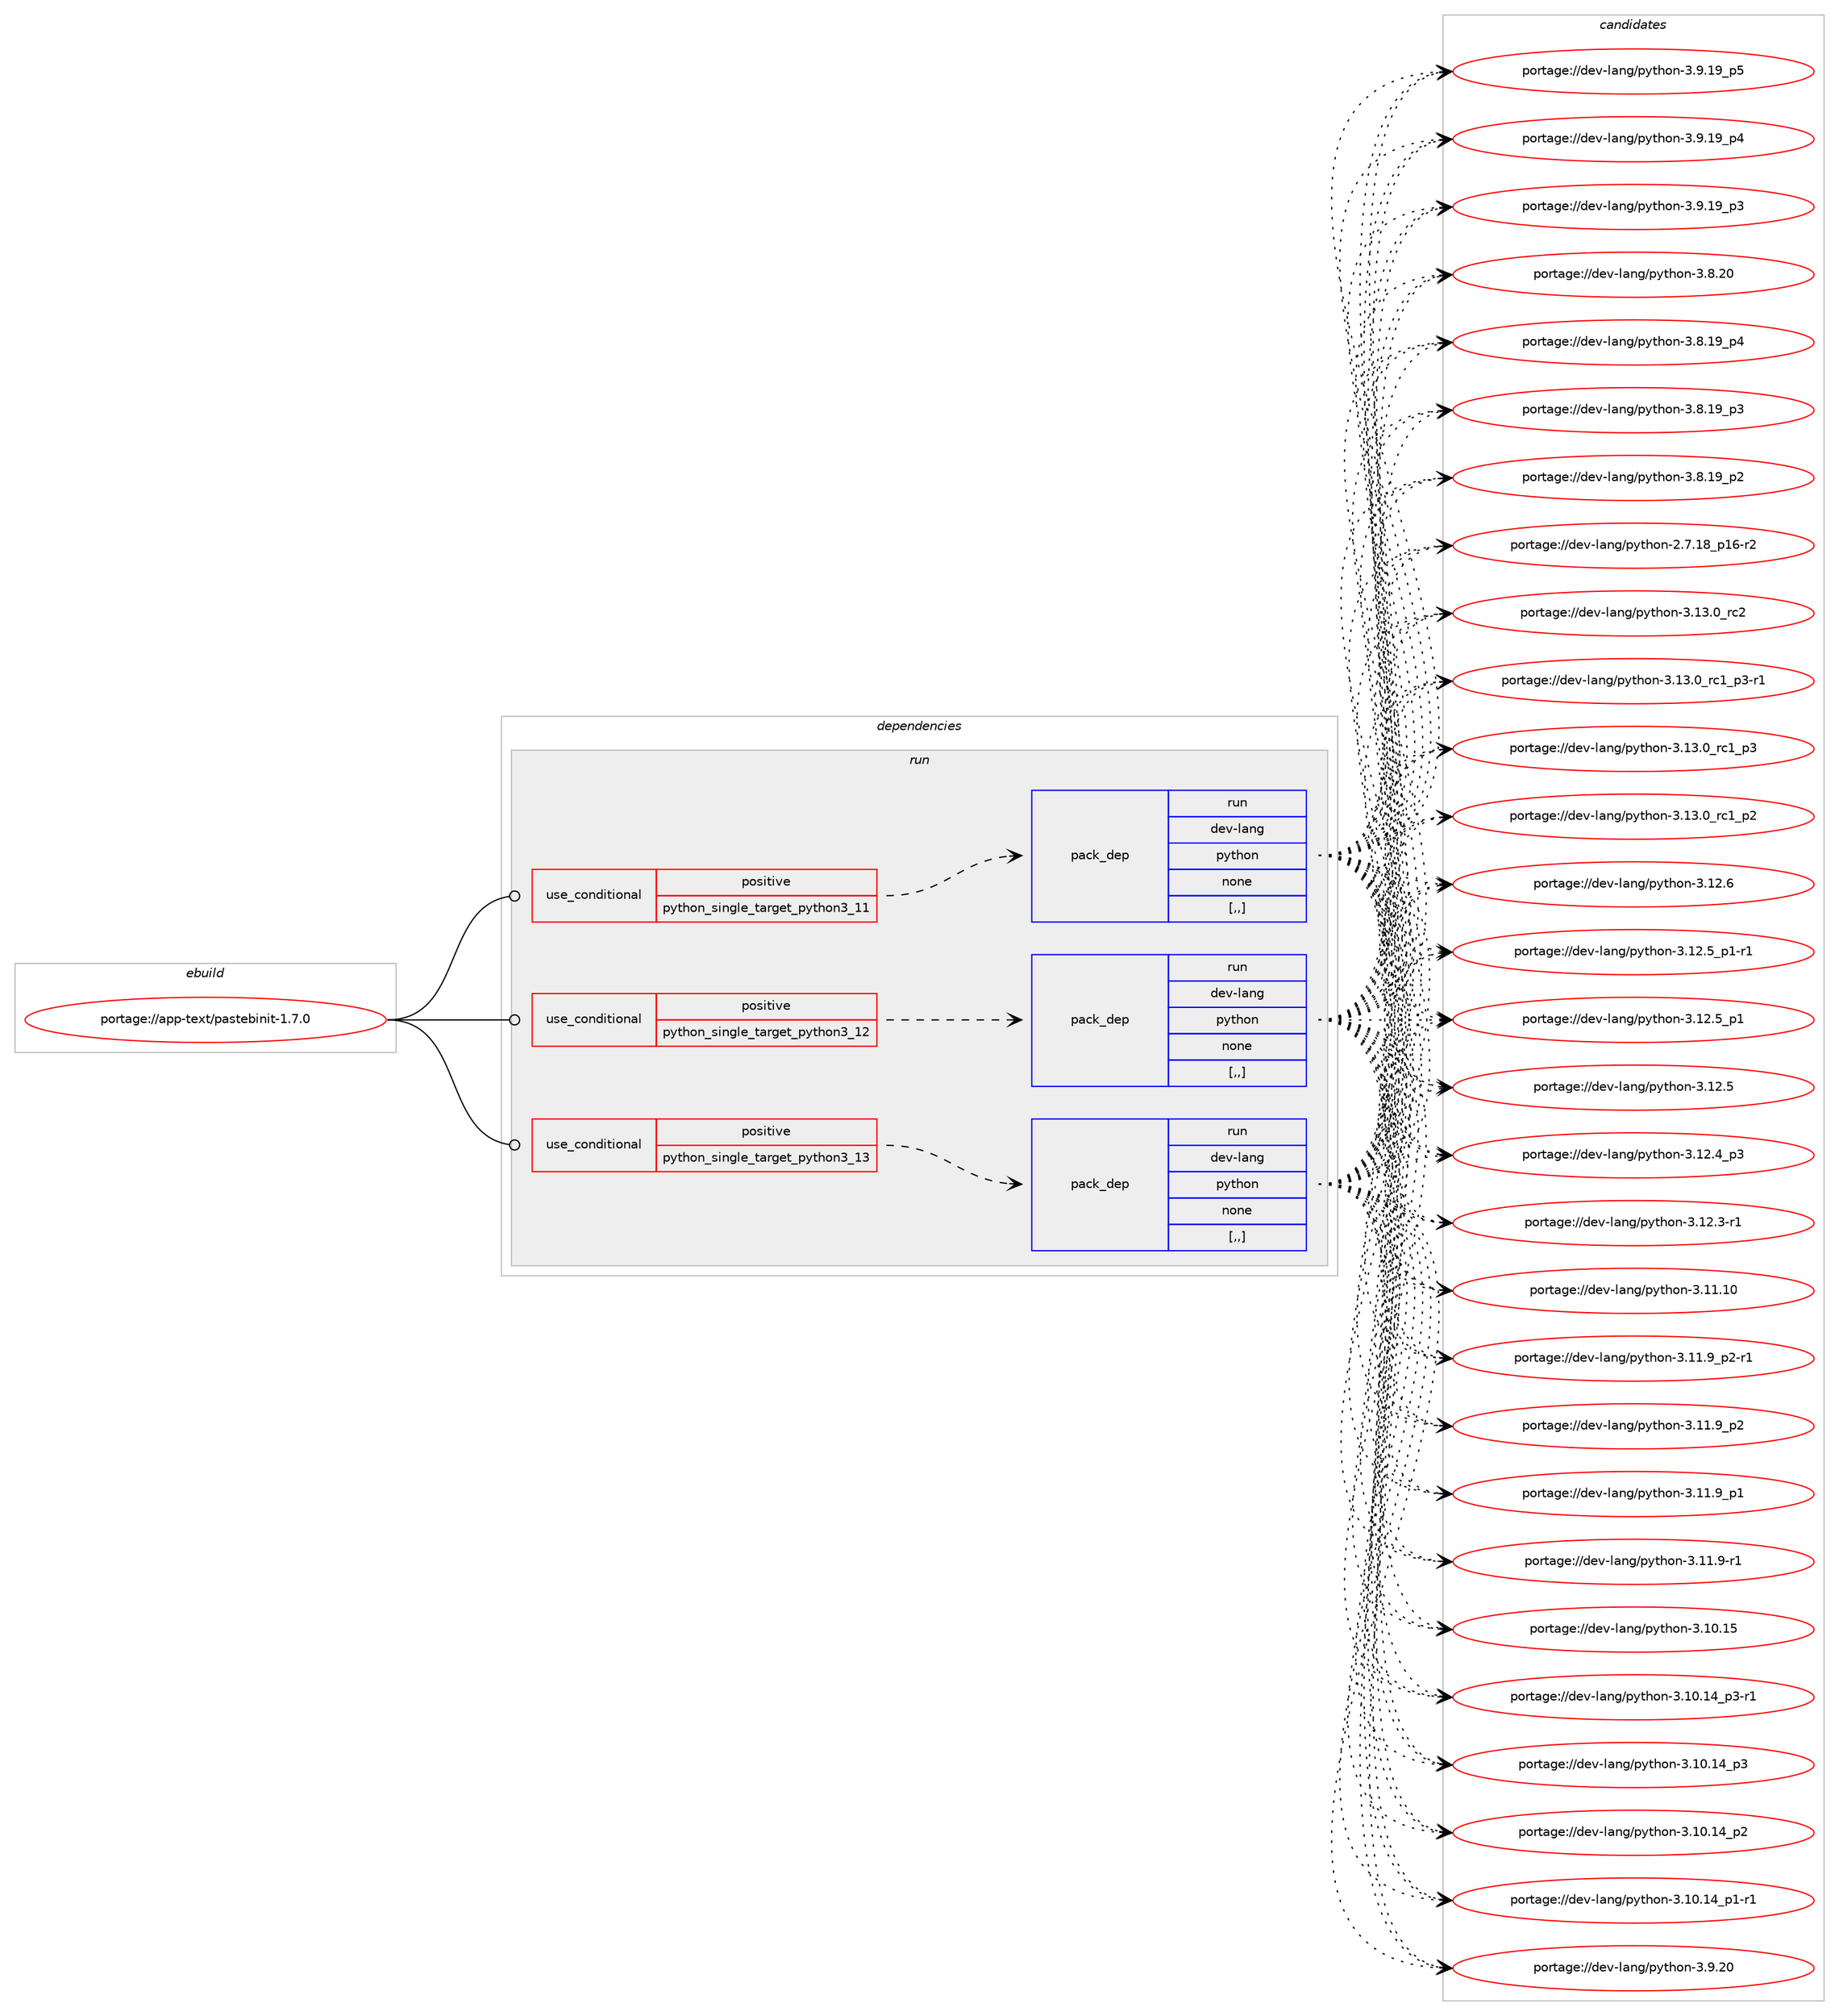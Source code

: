 digraph prolog {

# *************
# Graph options
# *************

newrank=true;
concentrate=true;
compound=true;
graph [rankdir=LR,fontname=Helvetica,fontsize=10,ranksep=1.5];#, ranksep=2.5, nodesep=0.2];
edge  [arrowhead=vee];
node  [fontname=Helvetica,fontsize=10];

# **********
# The ebuild
# **********

subgraph cluster_leftcol {
color=gray;
label=<<i>ebuild</i>>;
id [label="portage://app-text/pastebinit-1.7.0", color=red, width=4, href="../app-text/pastebinit-1.7.0.svg"];
}

# ****************
# The dependencies
# ****************

subgraph cluster_midcol {
color=gray;
label=<<i>dependencies</i>>;
subgraph cluster_compile {
fillcolor="#eeeeee";
style=filled;
label=<<i>compile</i>>;
}
subgraph cluster_compileandrun {
fillcolor="#eeeeee";
style=filled;
label=<<i>compile and run</i>>;
}
subgraph cluster_run {
fillcolor="#eeeeee";
style=filled;
label=<<i>run</i>>;
subgraph cond145233 {
dependency550851 [label=<<TABLE BORDER="0" CELLBORDER="1" CELLSPACING="0" CELLPADDING="4"><TR><TD ROWSPAN="3" CELLPADDING="10">use_conditional</TD></TR><TR><TD>positive</TD></TR><TR><TD>python_single_target_python3_11</TD></TR></TABLE>>, shape=none, color=red];
subgraph pack401512 {
dependency550852 [label=<<TABLE BORDER="0" CELLBORDER="1" CELLSPACING="0" CELLPADDING="4" WIDTH="220"><TR><TD ROWSPAN="6" CELLPADDING="30">pack_dep</TD></TR><TR><TD WIDTH="110">run</TD></TR><TR><TD>dev-lang</TD></TR><TR><TD>python</TD></TR><TR><TD>none</TD></TR><TR><TD>[,,]</TD></TR></TABLE>>, shape=none, color=blue];
}
dependency550851:e -> dependency550852:w [weight=20,style="dashed",arrowhead="vee"];
}
id:e -> dependency550851:w [weight=20,style="solid",arrowhead="odot"];
subgraph cond145234 {
dependency550853 [label=<<TABLE BORDER="0" CELLBORDER="1" CELLSPACING="0" CELLPADDING="4"><TR><TD ROWSPAN="3" CELLPADDING="10">use_conditional</TD></TR><TR><TD>positive</TD></TR><TR><TD>python_single_target_python3_12</TD></TR></TABLE>>, shape=none, color=red];
subgraph pack401513 {
dependency550854 [label=<<TABLE BORDER="0" CELLBORDER="1" CELLSPACING="0" CELLPADDING="4" WIDTH="220"><TR><TD ROWSPAN="6" CELLPADDING="30">pack_dep</TD></TR><TR><TD WIDTH="110">run</TD></TR><TR><TD>dev-lang</TD></TR><TR><TD>python</TD></TR><TR><TD>none</TD></TR><TR><TD>[,,]</TD></TR></TABLE>>, shape=none, color=blue];
}
dependency550853:e -> dependency550854:w [weight=20,style="dashed",arrowhead="vee"];
}
id:e -> dependency550853:w [weight=20,style="solid",arrowhead="odot"];
subgraph cond145235 {
dependency550855 [label=<<TABLE BORDER="0" CELLBORDER="1" CELLSPACING="0" CELLPADDING="4"><TR><TD ROWSPAN="3" CELLPADDING="10">use_conditional</TD></TR><TR><TD>positive</TD></TR><TR><TD>python_single_target_python3_13</TD></TR></TABLE>>, shape=none, color=red];
subgraph pack401514 {
dependency550856 [label=<<TABLE BORDER="0" CELLBORDER="1" CELLSPACING="0" CELLPADDING="4" WIDTH="220"><TR><TD ROWSPAN="6" CELLPADDING="30">pack_dep</TD></TR><TR><TD WIDTH="110">run</TD></TR><TR><TD>dev-lang</TD></TR><TR><TD>python</TD></TR><TR><TD>none</TD></TR><TR><TD>[,,]</TD></TR></TABLE>>, shape=none, color=blue];
}
dependency550855:e -> dependency550856:w [weight=20,style="dashed",arrowhead="vee"];
}
id:e -> dependency550855:w [weight=20,style="solid",arrowhead="odot"];
}
}

# **************
# The candidates
# **************

subgraph cluster_choices {
rank=same;
color=gray;
label=<<i>candidates</i>>;

subgraph choice401512 {
color=black;
nodesep=1;
choice10010111845108971101034711212111610411111045514649514648951149950 [label="portage://dev-lang/python-3.13.0_rc2", color=red, width=4,href="../dev-lang/python-3.13.0_rc2.svg"];
choice1001011184510897110103471121211161041111104551464951464895114994995112514511449 [label="portage://dev-lang/python-3.13.0_rc1_p3-r1", color=red, width=4,href="../dev-lang/python-3.13.0_rc1_p3-r1.svg"];
choice100101118451089711010347112121116104111110455146495146489511499499511251 [label="portage://dev-lang/python-3.13.0_rc1_p3", color=red, width=4,href="../dev-lang/python-3.13.0_rc1_p3.svg"];
choice100101118451089711010347112121116104111110455146495146489511499499511250 [label="portage://dev-lang/python-3.13.0_rc1_p2", color=red, width=4,href="../dev-lang/python-3.13.0_rc1_p2.svg"];
choice10010111845108971101034711212111610411111045514649504654 [label="portage://dev-lang/python-3.12.6", color=red, width=4,href="../dev-lang/python-3.12.6.svg"];
choice1001011184510897110103471121211161041111104551464950465395112494511449 [label="portage://dev-lang/python-3.12.5_p1-r1", color=red, width=4,href="../dev-lang/python-3.12.5_p1-r1.svg"];
choice100101118451089711010347112121116104111110455146495046539511249 [label="portage://dev-lang/python-3.12.5_p1", color=red, width=4,href="../dev-lang/python-3.12.5_p1.svg"];
choice10010111845108971101034711212111610411111045514649504653 [label="portage://dev-lang/python-3.12.5", color=red, width=4,href="../dev-lang/python-3.12.5.svg"];
choice100101118451089711010347112121116104111110455146495046529511251 [label="portage://dev-lang/python-3.12.4_p3", color=red, width=4,href="../dev-lang/python-3.12.4_p3.svg"];
choice100101118451089711010347112121116104111110455146495046514511449 [label="portage://dev-lang/python-3.12.3-r1", color=red, width=4,href="../dev-lang/python-3.12.3-r1.svg"];
choice1001011184510897110103471121211161041111104551464949464948 [label="portage://dev-lang/python-3.11.10", color=red, width=4,href="../dev-lang/python-3.11.10.svg"];
choice1001011184510897110103471121211161041111104551464949465795112504511449 [label="portage://dev-lang/python-3.11.9_p2-r1", color=red, width=4,href="../dev-lang/python-3.11.9_p2-r1.svg"];
choice100101118451089711010347112121116104111110455146494946579511250 [label="portage://dev-lang/python-3.11.9_p2", color=red, width=4,href="../dev-lang/python-3.11.9_p2.svg"];
choice100101118451089711010347112121116104111110455146494946579511249 [label="portage://dev-lang/python-3.11.9_p1", color=red, width=4,href="../dev-lang/python-3.11.9_p1.svg"];
choice100101118451089711010347112121116104111110455146494946574511449 [label="portage://dev-lang/python-3.11.9-r1", color=red, width=4,href="../dev-lang/python-3.11.9-r1.svg"];
choice1001011184510897110103471121211161041111104551464948464953 [label="portage://dev-lang/python-3.10.15", color=red, width=4,href="../dev-lang/python-3.10.15.svg"];
choice100101118451089711010347112121116104111110455146494846495295112514511449 [label="portage://dev-lang/python-3.10.14_p3-r1", color=red, width=4,href="../dev-lang/python-3.10.14_p3-r1.svg"];
choice10010111845108971101034711212111610411111045514649484649529511251 [label="portage://dev-lang/python-3.10.14_p3", color=red, width=4,href="../dev-lang/python-3.10.14_p3.svg"];
choice10010111845108971101034711212111610411111045514649484649529511250 [label="portage://dev-lang/python-3.10.14_p2", color=red, width=4,href="../dev-lang/python-3.10.14_p2.svg"];
choice100101118451089711010347112121116104111110455146494846495295112494511449 [label="portage://dev-lang/python-3.10.14_p1-r1", color=red, width=4,href="../dev-lang/python-3.10.14_p1-r1.svg"];
choice10010111845108971101034711212111610411111045514657465048 [label="portage://dev-lang/python-3.9.20", color=red, width=4,href="../dev-lang/python-3.9.20.svg"];
choice100101118451089711010347112121116104111110455146574649579511253 [label="portage://dev-lang/python-3.9.19_p5", color=red, width=4,href="../dev-lang/python-3.9.19_p5.svg"];
choice100101118451089711010347112121116104111110455146574649579511252 [label="portage://dev-lang/python-3.9.19_p4", color=red, width=4,href="../dev-lang/python-3.9.19_p4.svg"];
choice100101118451089711010347112121116104111110455146574649579511251 [label="portage://dev-lang/python-3.9.19_p3", color=red, width=4,href="../dev-lang/python-3.9.19_p3.svg"];
choice10010111845108971101034711212111610411111045514656465048 [label="portage://dev-lang/python-3.8.20", color=red, width=4,href="../dev-lang/python-3.8.20.svg"];
choice100101118451089711010347112121116104111110455146564649579511252 [label="portage://dev-lang/python-3.8.19_p4", color=red, width=4,href="../dev-lang/python-3.8.19_p4.svg"];
choice100101118451089711010347112121116104111110455146564649579511251 [label="portage://dev-lang/python-3.8.19_p3", color=red, width=4,href="../dev-lang/python-3.8.19_p3.svg"];
choice100101118451089711010347112121116104111110455146564649579511250 [label="portage://dev-lang/python-3.8.19_p2", color=red, width=4,href="../dev-lang/python-3.8.19_p2.svg"];
choice100101118451089711010347112121116104111110455046554649569511249544511450 [label="portage://dev-lang/python-2.7.18_p16-r2", color=red, width=4,href="../dev-lang/python-2.7.18_p16-r2.svg"];
dependency550852:e -> choice10010111845108971101034711212111610411111045514649514648951149950:w [style=dotted,weight="100"];
dependency550852:e -> choice1001011184510897110103471121211161041111104551464951464895114994995112514511449:w [style=dotted,weight="100"];
dependency550852:e -> choice100101118451089711010347112121116104111110455146495146489511499499511251:w [style=dotted,weight="100"];
dependency550852:e -> choice100101118451089711010347112121116104111110455146495146489511499499511250:w [style=dotted,weight="100"];
dependency550852:e -> choice10010111845108971101034711212111610411111045514649504654:w [style=dotted,weight="100"];
dependency550852:e -> choice1001011184510897110103471121211161041111104551464950465395112494511449:w [style=dotted,weight="100"];
dependency550852:e -> choice100101118451089711010347112121116104111110455146495046539511249:w [style=dotted,weight="100"];
dependency550852:e -> choice10010111845108971101034711212111610411111045514649504653:w [style=dotted,weight="100"];
dependency550852:e -> choice100101118451089711010347112121116104111110455146495046529511251:w [style=dotted,weight="100"];
dependency550852:e -> choice100101118451089711010347112121116104111110455146495046514511449:w [style=dotted,weight="100"];
dependency550852:e -> choice1001011184510897110103471121211161041111104551464949464948:w [style=dotted,weight="100"];
dependency550852:e -> choice1001011184510897110103471121211161041111104551464949465795112504511449:w [style=dotted,weight="100"];
dependency550852:e -> choice100101118451089711010347112121116104111110455146494946579511250:w [style=dotted,weight="100"];
dependency550852:e -> choice100101118451089711010347112121116104111110455146494946579511249:w [style=dotted,weight="100"];
dependency550852:e -> choice100101118451089711010347112121116104111110455146494946574511449:w [style=dotted,weight="100"];
dependency550852:e -> choice1001011184510897110103471121211161041111104551464948464953:w [style=dotted,weight="100"];
dependency550852:e -> choice100101118451089711010347112121116104111110455146494846495295112514511449:w [style=dotted,weight="100"];
dependency550852:e -> choice10010111845108971101034711212111610411111045514649484649529511251:w [style=dotted,weight="100"];
dependency550852:e -> choice10010111845108971101034711212111610411111045514649484649529511250:w [style=dotted,weight="100"];
dependency550852:e -> choice100101118451089711010347112121116104111110455146494846495295112494511449:w [style=dotted,weight="100"];
dependency550852:e -> choice10010111845108971101034711212111610411111045514657465048:w [style=dotted,weight="100"];
dependency550852:e -> choice100101118451089711010347112121116104111110455146574649579511253:w [style=dotted,weight="100"];
dependency550852:e -> choice100101118451089711010347112121116104111110455146574649579511252:w [style=dotted,weight="100"];
dependency550852:e -> choice100101118451089711010347112121116104111110455146574649579511251:w [style=dotted,weight="100"];
dependency550852:e -> choice10010111845108971101034711212111610411111045514656465048:w [style=dotted,weight="100"];
dependency550852:e -> choice100101118451089711010347112121116104111110455146564649579511252:w [style=dotted,weight="100"];
dependency550852:e -> choice100101118451089711010347112121116104111110455146564649579511251:w [style=dotted,weight="100"];
dependency550852:e -> choice100101118451089711010347112121116104111110455146564649579511250:w [style=dotted,weight="100"];
dependency550852:e -> choice100101118451089711010347112121116104111110455046554649569511249544511450:w [style=dotted,weight="100"];
}
subgraph choice401513 {
color=black;
nodesep=1;
choice10010111845108971101034711212111610411111045514649514648951149950 [label="portage://dev-lang/python-3.13.0_rc2", color=red, width=4,href="../dev-lang/python-3.13.0_rc2.svg"];
choice1001011184510897110103471121211161041111104551464951464895114994995112514511449 [label="portage://dev-lang/python-3.13.0_rc1_p3-r1", color=red, width=4,href="../dev-lang/python-3.13.0_rc1_p3-r1.svg"];
choice100101118451089711010347112121116104111110455146495146489511499499511251 [label="portage://dev-lang/python-3.13.0_rc1_p3", color=red, width=4,href="../dev-lang/python-3.13.0_rc1_p3.svg"];
choice100101118451089711010347112121116104111110455146495146489511499499511250 [label="portage://dev-lang/python-3.13.0_rc1_p2", color=red, width=4,href="../dev-lang/python-3.13.0_rc1_p2.svg"];
choice10010111845108971101034711212111610411111045514649504654 [label="portage://dev-lang/python-3.12.6", color=red, width=4,href="../dev-lang/python-3.12.6.svg"];
choice1001011184510897110103471121211161041111104551464950465395112494511449 [label="portage://dev-lang/python-3.12.5_p1-r1", color=red, width=4,href="../dev-lang/python-3.12.5_p1-r1.svg"];
choice100101118451089711010347112121116104111110455146495046539511249 [label="portage://dev-lang/python-3.12.5_p1", color=red, width=4,href="../dev-lang/python-3.12.5_p1.svg"];
choice10010111845108971101034711212111610411111045514649504653 [label="portage://dev-lang/python-3.12.5", color=red, width=4,href="../dev-lang/python-3.12.5.svg"];
choice100101118451089711010347112121116104111110455146495046529511251 [label="portage://dev-lang/python-3.12.4_p3", color=red, width=4,href="../dev-lang/python-3.12.4_p3.svg"];
choice100101118451089711010347112121116104111110455146495046514511449 [label="portage://dev-lang/python-3.12.3-r1", color=red, width=4,href="../dev-lang/python-3.12.3-r1.svg"];
choice1001011184510897110103471121211161041111104551464949464948 [label="portage://dev-lang/python-3.11.10", color=red, width=4,href="../dev-lang/python-3.11.10.svg"];
choice1001011184510897110103471121211161041111104551464949465795112504511449 [label="portage://dev-lang/python-3.11.9_p2-r1", color=red, width=4,href="../dev-lang/python-3.11.9_p2-r1.svg"];
choice100101118451089711010347112121116104111110455146494946579511250 [label="portage://dev-lang/python-3.11.9_p2", color=red, width=4,href="../dev-lang/python-3.11.9_p2.svg"];
choice100101118451089711010347112121116104111110455146494946579511249 [label="portage://dev-lang/python-3.11.9_p1", color=red, width=4,href="../dev-lang/python-3.11.9_p1.svg"];
choice100101118451089711010347112121116104111110455146494946574511449 [label="portage://dev-lang/python-3.11.9-r1", color=red, width=4,href="../dev-lang/python-3.11.9-r1.svg"];
choice1001011184510897110103471121211161041111104551464948464953 [label="portage://dev-lang/python-3.10.15", color=red, width=4,href="../dev-lang/python-3.10.15.svg"];
choice100101118451089711010347112121116104111110455146494846495295112514511449 [label="portage://dev-lang/python-3.10.14_p3-r1", color=red, width=4,href="../dev-lang/python-3.10.14_p3-r1.svg"];
choice10010111845108971101034711212111610411111045514649484649529511251 [label="portage://dev-lang/python-3.10.14_p3", color=red, width=4,href="../dev-lang/python-3.10.14_p3.svg"];
choice10010111845108971101034711212111610411111045514649484649529511250 [label="portage://dev-lang/python-3.10.14_p2", color=red, width=4,href="../dev-lang/python-3.10.14_p2.svg"];
choice100101118451089711010347112121116104111110455146494846495295112494511449 [label="portage://dev-lang/python-3.10.14_p1-r1", color=red, width=4,href="../dev-lang/python-3.10.14_p1-r1.svg"];
choice10010111845108971101034711212111610411111045514657465048 [label="portage://dev-lang/python-3.9.20", color=red, width=4,href="../dev-lang/python-3.9.20.svg"];
choice100101118451089711010347112121116104111110455146574649579511253 [label="portage://dev-lang/python-3.9.19_p5", color=red, width=4,href="../dev-lang/python-3.9.19_p5.svg"];
choice100101118451089711010347112121116104111110455146574649579511252 [label="portage://dev-lang/python-3.9.19_p4", color=red, width=4,href="../dev-lang/python-3.9.19_p4.svg"];
choice100101118451089711010347112121116104111110455146574649579511251 [label="portage://dev-lang/python-3.9.19_p3", color=red, width=4,href="../dev-lang/python-3.9.19_p3.svg"];
choice10010111845108971101034711212111610411111045514656465048 [label="portage://dev-lang/python-3.8.20", color=red, width=4,href="../dev-lang/python-3.8.20.svg"];
choice100101118451089711010347112121116104111110455146564649579511252 [label="portage://dev-lang/python-3.8.19_p4", color=red, width=4,href="../dev-lang/python-3.8.19_p4.svg"];
choice100101118451089711010347112121116104111110455146564649579511251 [label="portage://dev-lang/python-3.8.19_p3", color=red, width=4,href="../dev-lang/python-3.8.19_p3.svg"];
choice100101118451089711010347112121116104111110455146564649579511250 [label="portage://dev-lang/python-3.8.19_p2", color=red, width=4,href="../dev-lang/python-3.8.19_p2.svg"];
choice100101118451089711010347112121116104111110455046554649569511249544511450 [label="portage://dev-lang/python-2.7.18_p16-r2", color=red, width=4,href="../dev-lang/python-2.7.18_p16-r2.svg"];
dependency550854:e -> choice10010111845108971101034711212111610411111045514649514648951149950:w [style=dotted,weight="100"];
dependency550854:e -> choice1001011184510897110103471121211161041111104551464951464895114994995112514511449:w [style=dotted,weight="100"];
dependency550854:e -> choice100101118451089711010347112121116104111110455146495146489511499499511251:w [style=dotted,weight="100"];
dependency550854:e -> choice100101118451089711010347112121116104111110455146495146489511499499511250:w [style=dotted,weight="100"];
dependency550854:e -> choice10010111845108971101034711212111610411111045514649504654:w [style=dotted,weight="100"];
dependency550854:e -> choice1001011184510897110103471121211161041111104551464950465395112494511449:w [style=dotted,weight="100"];
dependency550854:e -> choice100101118451089711010347112121116104111110455146495046539511249:w [style=dotted,weight="100"];
dependency550854:e -> choice10010111845108971101034711212111610411111045514649504653:w [style=dotted,weight="100"];
dependency550854:e -> choice100101118451089711010347112121116104111110455146495046529511251:w [style=dotted,weight="100"];
dependency550854:e -> choice100101118451089711010347112121116104111110455146495046514511449:w [style=dotted,weight="100"];
dependency550854:e -> choice1001011184510897110103471121211161041111104551464949464948:w [style=dotted,weight="100"];
dependency550854:e -> choice1001011184510897110103471121211161041111104551464949465795112504511449:w [style=dotted,weight="100"];
dependency550854:e -> choice100101118451089711010347112121116104111110455146494946579511250:w [style=dotted,weight="100"];
dependency550854:e -> choice100101118451089711010347112121116104111110455146494946579511249:w [style=dotted,weight="100"];
dependency550854:e -> choice100101118451089711010347112121116104111110455146494946574511449:w [style=dotted,weight="100"];
dependency550854:e -> choice1001011184510897110103471121211161041111104551464948464953:w [style=dotted,weight="100"];
dependency550854:e -> choice100101118451089711010347112121116104111110455146494846495295112514511449:w [style=dotted,weight="100"];
dependency550854:e -> choice10010111845108971101034711212111610411111045514649484649529511251:w [style=dotted,weight="100"];
dependency550854:e -> choice10010111845108971101034711212111610411111045514649484649529511250:w [style=dotted,weight="100"];
dependency550854:e -> choice100101118451089711010347112121116104111110455146494846495295112494511449:w [style=dotted,weight="100"];
dependency550854:e -> choice10010111845108971101034711212111610411111045514657465048:w [style=dotted,weight="100"];
dependency550854:e -> choice100101118451089711010347112121116104111110455146574649579511253:w [style=dotted,weight="100"];
dependency550854:e -> choice100101118451089711010347112121116104111110455146574649579511252:w [style=dotted,weight="100"];
dependency550854:e -> choice100101118451089711010347112121116104111110455146574649579511251:w [style=dotted,weight="100"];
dependency550854:e -> choice10010111845108971101034711212111610411111045514656465048:w [style=dotted,weight="100"];
dependency550854:e -> choice100101118451089711010347112121116104111110455146564649579511252:w [style=dotted,weight="100"];
dependency550854:e -> choice100101118451089711010347112121116104111110455146564649579511251:w [style=dotted,weight="100"];
dependency550854:e -> choice100101118451089711010347112121116104111110455146564649579511250:w [style=dotted,weight="100"];
dependency550854:e -> choice100101118451089711010347112121116104111110455046554649569511249544511450:w [style=dotted,weight="100"];
}
subgraph choice401514 {
color=black;
nodesep=1;
choice10010111845108971101034711212111610411111045514649514648951149950 [label="portage://dev-lang/python-3.13.0_rc2", color=red, width=4,href="../dev-lang/python-3.13.0_rc2.svg"];
choice1001011184510897110103471121211161041111104551464951464895114994995112514511449 [label="portage://dev-lang/python-3.13.0_rc1_p3-r1", color=red, width=4,href="../dev-lang/python-3.13.0_rc1_p3-r1.svg"];
choice100101118451089711010347112121116104111110455146495146489511499499511251 [label="portage://dev-lang/python-3.13.0_rc1_p3", color=red, width=4,href="../dev-lang/python-3.13.0_rc1_p3.svg"];
choice100101118451089711010347112121116104111110455146495146489511499499511250 [label="portage://dev-lang/python-3.13.0_rc1_p2", color=red, width=4,href="../dev-lang/python-3.13.0_rc1_p2.svg"];
choice10010111845108971101034711212111610411111045514649504654 [label="portage://dev-lang/python-3.12.6", color=red, width=4,href="../dev-lang/python-3.12.6.svg"];
choice1001011184510897110103471121211161041111104551464950465395112494511449 [label="portage://dev-lang/python-3.12.5_p1-r1", color=red, width=4,href="../dev-lang/python-3.12.5_p1-r1.svg"];
choice100101118451089711010347112121116104111110455146495046539511249 [label="portage://dev-lang/python-3.12.5_p1", color=red, width=4,href="../dev-lang/python-3.12.5_p1.svg"];
choice10010111845108971101034711212111610411111045514649504653 [label="portage://dev-lang/python-3.12.5", color=red, width=4,href="../dev-lang/python-3.12.5.svg"];
choice100101118451089711010347112121116104111110455146495046529511251 [label="portage://dev-lang/python-3.12.4_p3", color=red, width=4,href="../dev-lang/python-3.12.4_p3.svg"];
choice100101118451089711010347112121116104111110455146495046514511449 [label="portage://dev-lang/python-3.12.3-r1", color=red, width=4,href="../dev-lang/python-3.12.3-r1.svg"];
choice1001011184510897110103471121211161041111104551464949464948 [label="portage://dev-lang/python-3.11.10", color=red, width=4,href="../dev-lang/python-3.11.10.svg"];
choice1001011184510897110103471121211161041111104551464949465795112504511449 [label="portage://dev-lang/python-3.11.9_p2-r1", color=red, width=4,href="../dev-lang/python-3.11.9_p2-r1.svg"];
choice100101118451089711010347112121116104111110455146494946579511250 [label="portage://dev-lang/python-3.11.9_p2", color=red, width=4,href="../dev-lang/python-3.11.9_p2.svg"];
choice100101118451089711010347112121116104111110455146494946579511249 [label="portage://dev-lang/python-3.11.9_p1", color=red, width=4,href="../dev-lang/python-3.11.9_p1.svg"];
choice100101118451089711010347112121116104111110455146494946574511449 [label="portage://dev-lang/python-3.11.9-r1", color=red, width=4,href="../dev-lang/python-3.11.9-r1.svg"];
choice1001011184510897110103471121211161041111104551464948464953 [label="portage://dev-lang/python-3.10.15", color=red, width=4,href="../dev-lang/python-3.10.15.svg"];
choice100101118451089711010347112121116104111110455146494846495295112514511449 [label="portage://dev-lang/python-3.10.14_p3-r1", color=red, width=4,href="../dev-lang/python-3.10.14_p3-r1.svg"];
choice10010111845108971101034711212111610411111045514649484649529511251 [label="portage://dev-lang/python-3.10.14_p3", color=red, width=4,href="../dev-lang/python-3.10.14_p3.svg"];
choice10010111845108971101034711212111610411111045514649484649529511250 [label="portage://dev-lang/python-3.10.14_p2", color=red, width=4,href="../dev-lang/python-3.10.14_p2.svg"];
choice100101118451089711010347112121116104111110455146494846495295112494511449 [label="portage://dev-lang/python-3.10.14_p1-r1", color=red, width=4,href="../dev-lang/python-3.10.14_p1-r1.svg"];
choice10010111845108971101034711212111610411111045514657465048 [label="portage://dev-lang/python-3.9.20", color=red, width=4,href="../dev-lang/python-3.9.20.svg"];
choice100101118451089711010347112121116104111110455146574649579511253 [label="portage://dev-lang/python-3.9.19_p5", color=red, width=4,href="../dev-lang/python-3.9.19_p5.svg"];
choice100101118451089711010347112121116104111110455146574649579511252 [label="portage://dev-lang/python-3.9.19_p4", color=red, width=4,href="../dev-lang/python-3.9.19_p4.svg"];
choice100101118451089711010347112121116104111110455146574649579511251 [label="portage://dev-lang/python-3.9.19_p3", color=red, width=4,href="../dev-lang/python-3.9.19_p3.svg"];
choice10010111845108971101034711212111610411111045514656465048 [label="portage://dev-lang/python-3.8.20", color=red, width=4,href="../dev-lang/python-3.8.20.svg"];
choice100101118451089711010347112121116104111110455146564649579511252 [label="portage://dev-lang/python-3.8.19_p4", color=red, width=4,href="../dev-lang/python-3.8.19_p4.svg"];
choice100101118451089711010347112121116104111110455146564649579511251 [label="portage://dev-lang/python-3.8.19_p3", color=red, width=4,href="../dev-lang/python-3.8.19_p3.svg"];
choice100101118451089711010347112121116104111110455146564649579511250 [label="portage://dev-lang/python-3.8.19_p2", color=red, width=4,href="../dev-lang/python-3.8.19_p2.svg"];
choice100101118451089711010347112121116104111110455046554649569511249544511450 [label="portage://dev-lang/python-2.7.18_p16-r2", color=red, width=4,href="../dev-lang/python-2.7.18_p16-r2.svg"];
dependency550856:e -> choice10010111845108971101034711212111610411111045514649514648951149950:w [style=dotted,weight="100"];
dependency550856:e -> choice1001011184510897110103471121211161041111104551464951464895114994995112514511449:w [style=dotted,weight="100"];
dependency550856:e -> choice100101118451089711010347112121116104111110455146495146489511499499511251:w [style=dotted,weight="100"];
dependency550856:e -> choice100101118451089711010347112121116104111110455146495146489511499499511250:w [style=dotted,weight="100"];
dependency550856:e -> choice10010111845108971101034711212111610411111045514649504654:w [style=dotted,weight="100"];
dependency550856:e -> choice1001011184510897110103471121211161041111104551464950465395112494511449:w [style=dotted,weight="100"];
dependency550856:e -> choice100101118451089711010347112121116104111110455146495046539511249:w [style=dotted,weight="100"];
dependency550856:e -> choice10010111845108971101034711212111610411111045514649504653:w [style=dotted,weight="100"];
dependency550856:e -> choice100101118451089711010347112121116104111110455146495046529511251:w [style=dotted,weight="100"];
dependency550856:e -> choice100101118451089711010347112121116104111110455146495046514511449:w [style=dotted,weight="100"];
dependency550856:e -> choice1001011184510897110103471121211161041111104551464949464948:w [style=dotted,weight="100"];
dependency550856:e -> choice1001011184510897110103471121211161041111104551464949465795112504511449:w [style=dotted,weight="100"];
dependency550856:e -> choice100101118451089711010347112121116104111110455146494946579511250:w [style=dotted,weight="100"];
dependency550856:e -> choice100101118451089711010347112121116104111110455146494946579511249:w [style=dotted,weight="100"];
dependency550856:e -> choice100101118451089711010347112121116104111110455146494946574511449:w [style=dotted,weight="100"];
dependency550856:e -> choice1001011184510897110103471121211161041111104551464948464953:w [style=dotted,weight="100"];
dependency550856:e -> choice100101118451089711010347112121116104111110455146494846495295112514511449:w [style=dotted,weight="100"];
dependency550856:e -> choice10010111845108971101034711212111610411111045514649484649529511251:w [style=dotted,weight="100"];
dependency550856:e -> choice10010111845108971101034711212111610411111045514649484649529511250:w [style=dotted,weight="100"];
dependency550856:e -> choice100101118451089711010347112121116104111110455146494846495295112494511449:w [style=dotted,weight="100"];
dependency550856:e -> choice10010111845108971101034711212111610411111045514657465048:w [style=dotted,weight="100"];
dependency550856:e -> choice100101118451089711010347112121116104111110455146574649579511253:w [style=dotted,weight="100"];
dependency550856:e -> choice100101118451089711010347112121116104111110455146574649579511252:w [style=dotted,weight="100"];
dependency550856:e -> choice100101118451089711010347112121116104111110455146574649579511251:w [style=dotted,weight="100"];
dependency550856:e -> choice10010111845108971101034711212111610411111045514656465048:w [style=dotted,weight="100"];
dependency550856:e -> choice100101118451089711010347112121116104111110455146564649579511252:w [style=dotted,weight="100"];
dependency550856:e -> choice100101118451089711010347112121116104111110455146564649579511251:w [style=dotted,weight="100"];
dependency550856:e -> choice100101118451089711010347112121116104111110455146564649579511250:w [style=dotted,weight="100"];
dependency550856:e -> choice100101118451089711010347112121116104111110455046554649569511249544511450:w [style=dotted,weight="100"];
}
}

}
